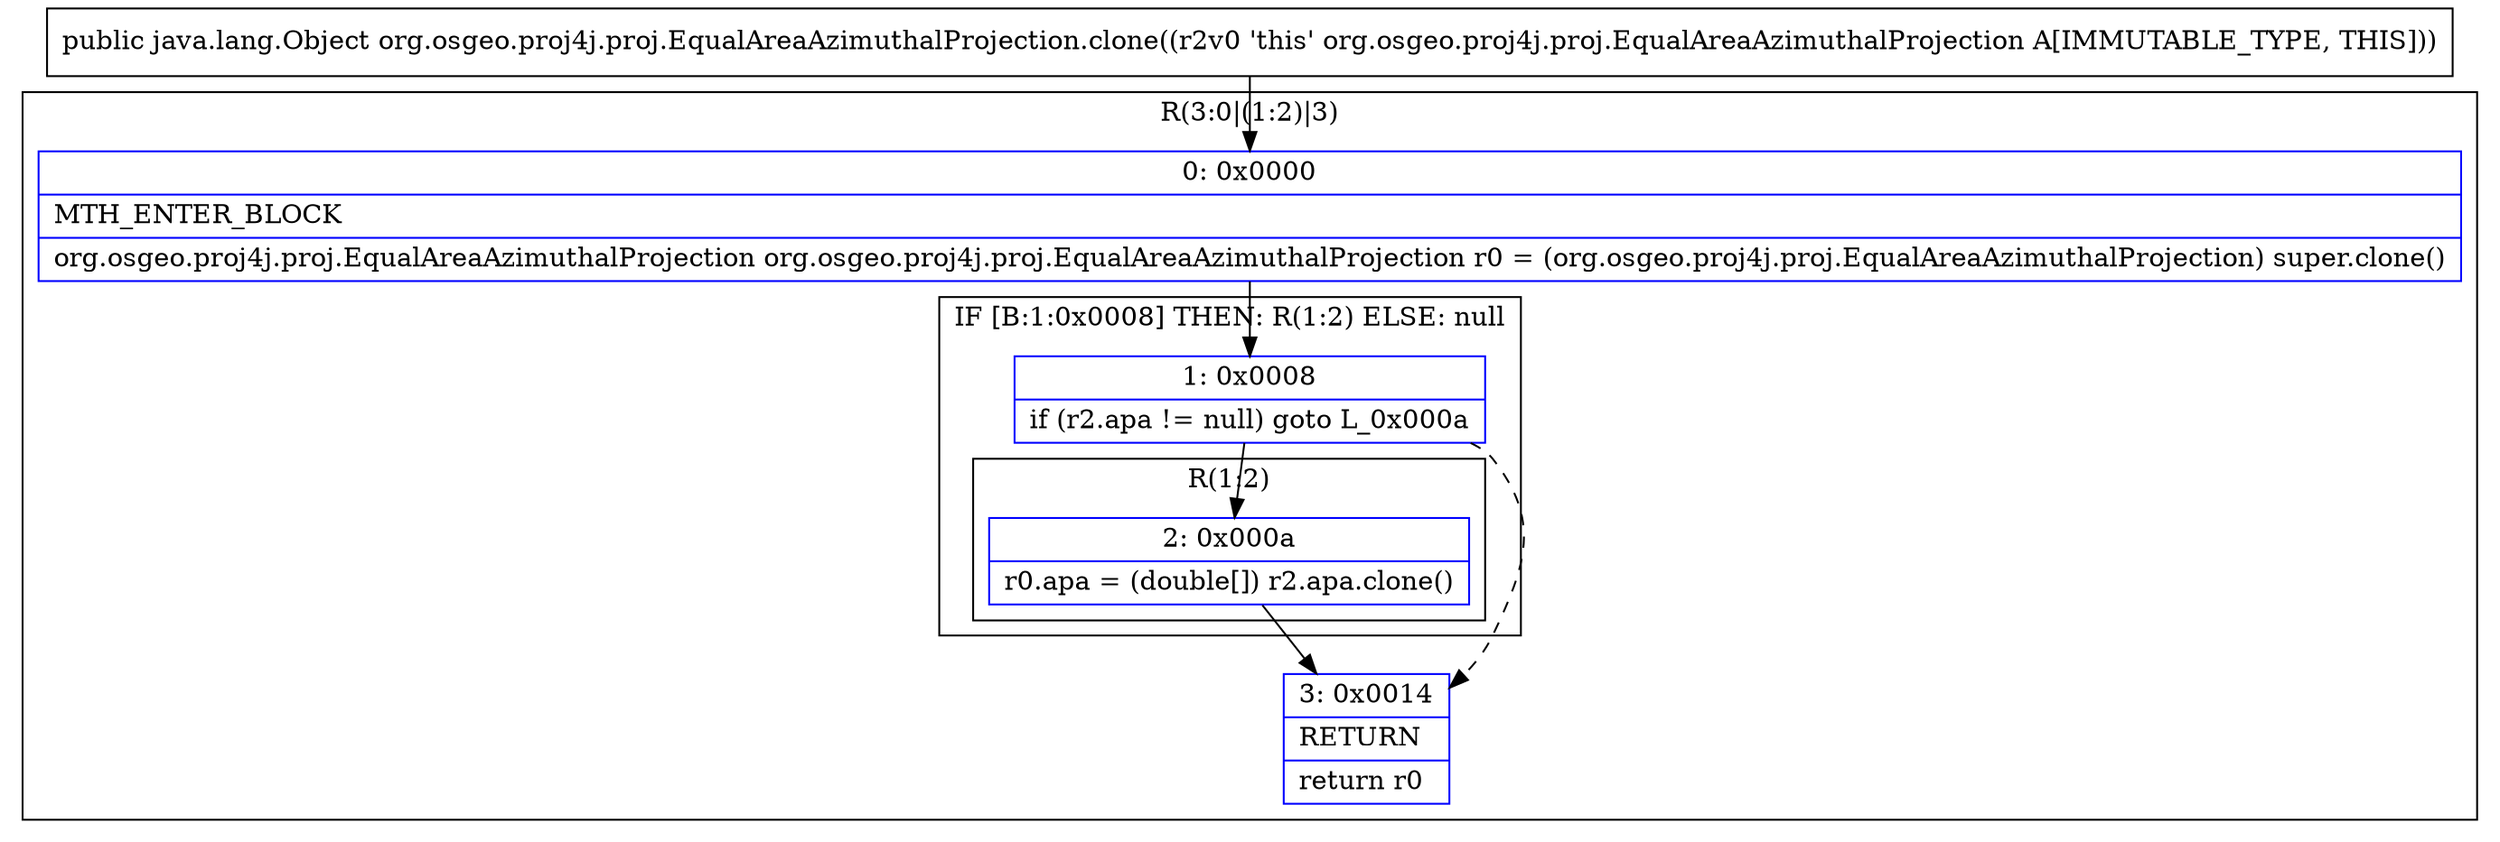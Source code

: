 digraph "CFG fororg.osgeo.proj4j.proj.EqualAreaAzimuthalProjection.clone()Ljava\/lang\/Object;" {
subgraph cluster_Region_749445328 {
label = "R(3:0|(1:2)|3)";
node [shape=record,color=blue];
Node_0 [shape=record,label="{0\:\ 0x0000|MTH_ENTER_BLOCK\l|org.osgeo.proj4j.proj.EqualAreaAzimuthalProjection org.osgeo.proj4j.proj.EqualAreaAzimuthalProjection r0 = (org.osgeo.proj4j.proj.EqualAreaAzimuthalProjection) super.clone()\l}"];
subgraph cluster_IfRegion_836771530 {
label = "IF [B:1:0x0008] THEN: R(1:2) ELSE: null";
node [shape=record,color=blue];
Node_1 [shape=record,label="{1\:\ 0x0008|if (r2.apa != null) goto L_0x000a\l}"];
subgraph cluster_Region_742590680 {
label = "R(1:2)";
node [shape=record,color=blue];
Node_2 [shape=record,label="{2\:\ 0x000a|r0.apa = (double[]) r2.apa.clone()\l}"];
}
}
Node_3 [shape=record,label="{3\:\ 0x0014|RETURN\l|return r0\l}"];
}
MethodNode[shape=record,label="{public java.lang.Object org.osgeo.proj4j.proj.EqualAreaAzimuthalProjection.clone((r2v0 'this' org.osgeo.proj4j.proj.EqualAreaAzimuthalProjection A[IMMUTABLE_TYPE, THIS])) }"];
MethodNode -> Node_0;
Node_0 -> Node_1;
Node_1 -> Node_2;
Node_1 -> Node_3[style=dashed];
Node_2 -> Node_3;
}

